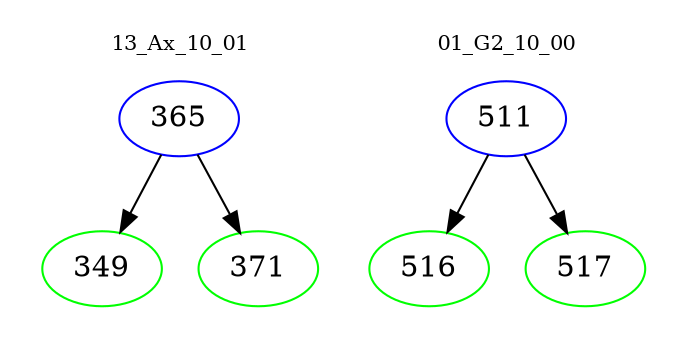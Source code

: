 digraph{
subgraph cluster_0 {
color = white
label = "13_Ax_10_01";
fontsize=10;
T0_365 [label="365", color="blue"]
T0_365 -> T0_349 [color="black"]
T0_349 [label="349", color="green"]
T0_365 -> T0_371 [color="black"]
T0_371 [label="371", color="green"]
}
subgraph cluster_1 {
color = white
label = "01_G2_10_00";
fontsize=10;
T1_511 [label="511", color="blue"]
T1_511 -> T1_516 [color="black"]
T1_516 [label="516", color="green"]
T1_511 -> T1_517 [color="black"]
T1_517 [label="517", color="green"]
}
}
